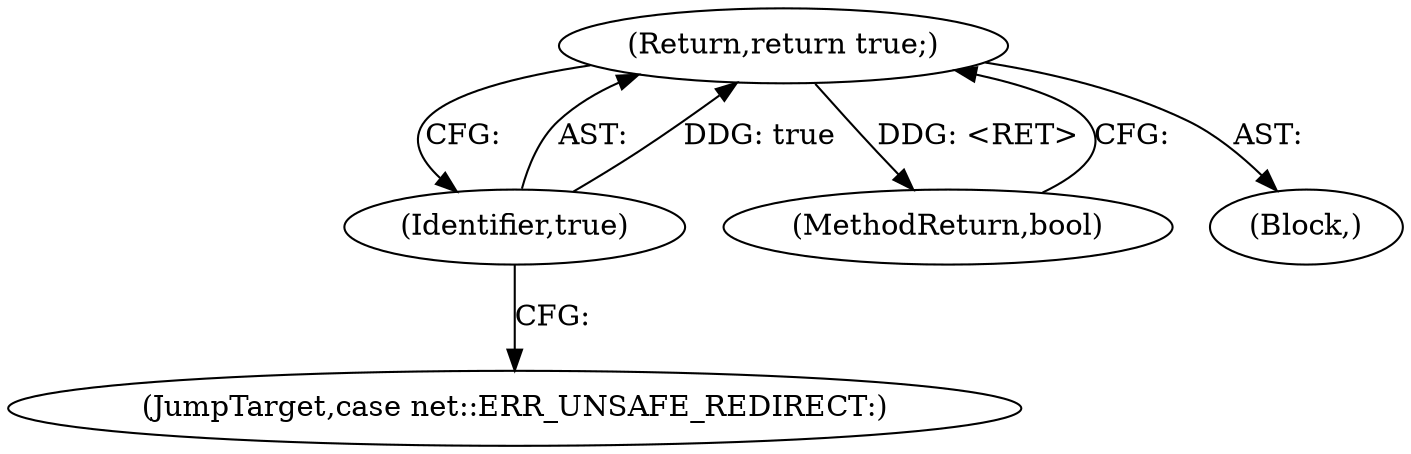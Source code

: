 digraph "1_Chrome_56a84aa67bb071a33a48ac1481b555c48e0a9a59_0@del" {
"1000110" [label="(Return,return true;)"];
"1000111" [label="(Identifier,true)"];
"1000115" [label="(MethodReturn,bool)"];
"1000105" [label="(Block,)"];
"1000111" [label="(Identifier,true)"];
"1000109" [label="(JumpTarget,case net::ERR_UNSAFE_REDIRECT:)"];
"1000110" [label="(Return,return true;)"];
"1000110" -> "1000105"  [label="AST: "];
"1000110" -> "1000111"  [label="CFG: "];
"1000111" -> "1000110"  [label="AST: "];
"1000115" -> "1000110"  [label="CFG: "];
"1000110" -> "1000115"  [label="DDG: <RET>"];
"1000111" -> "1000110"  [label="DDG: true"];
"1000111" -> "1000109"  [label="CFG: "];
}
